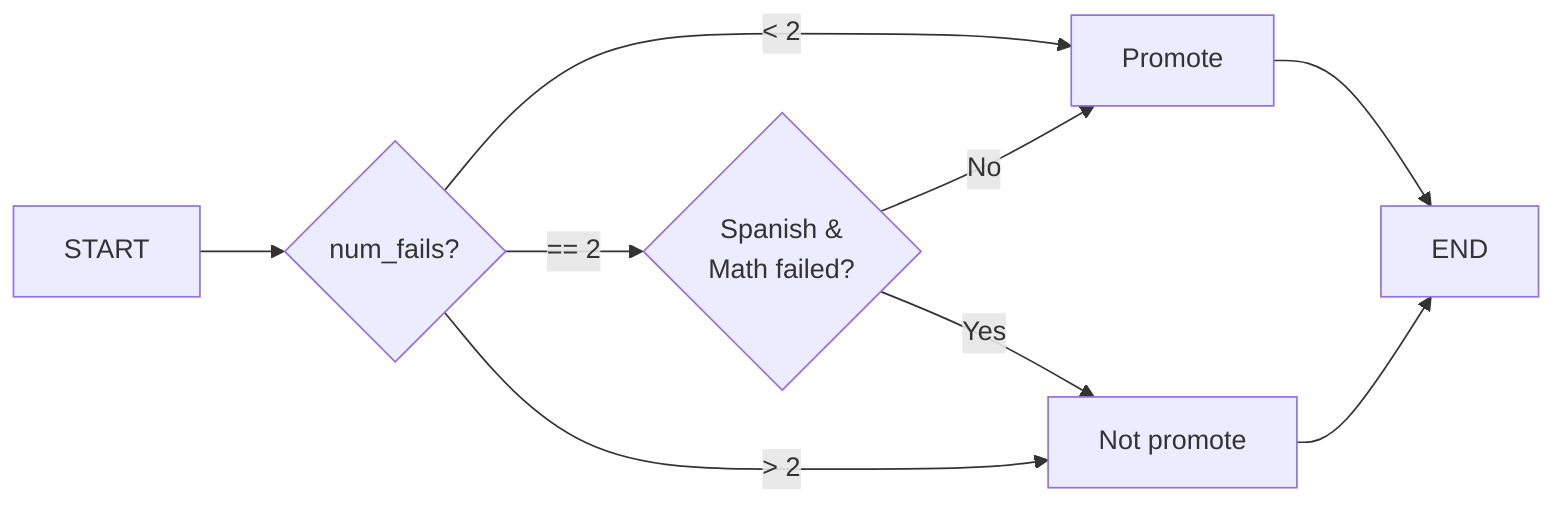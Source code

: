 flowchart LR
    A[START] --> B{num_fails?}
    B -- < 2 --> C[Promote]
    B -- == 2 --> D{Spanish & <br> Math failed?}
    B -- > 2 --> E[Not promote]
    D -- No --> C
    D -- Yes --> E
    C --> F[END]
    E --> F